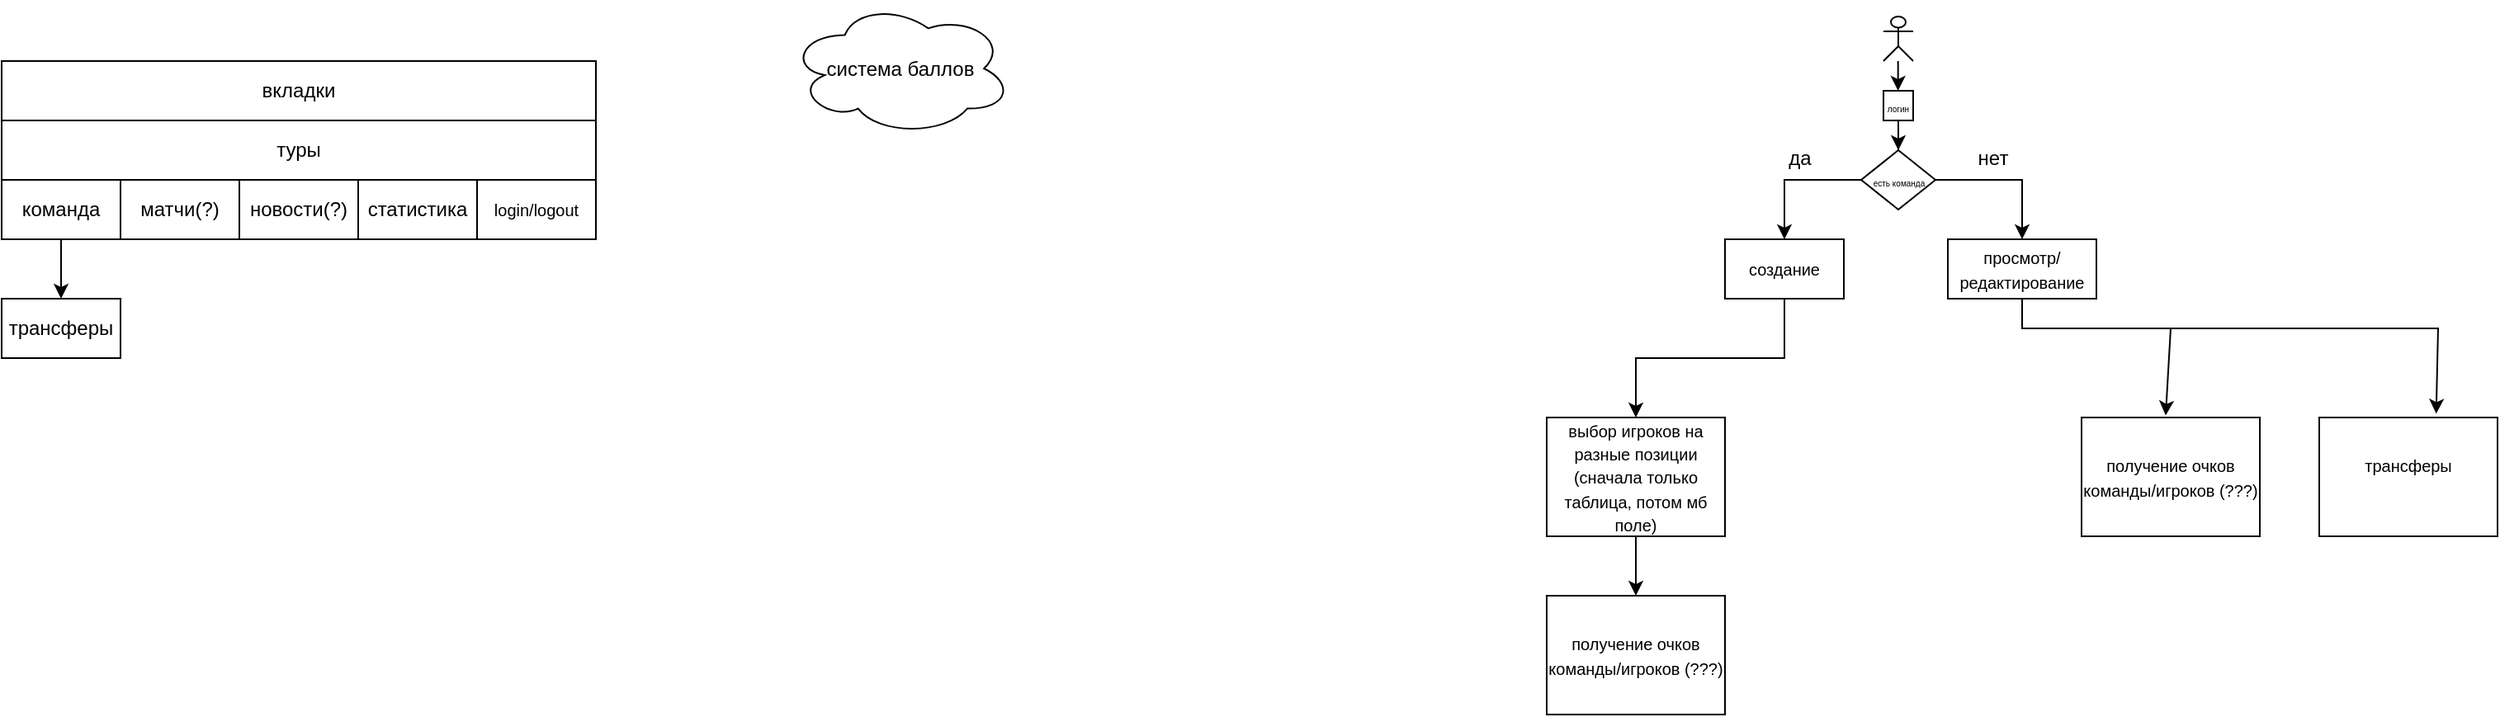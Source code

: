 <mxfile version="26.0.14">
  <diagram name="Page-1" id="Pkhy4FiwnXirAxHYof2Z">
    <mxGraphModel dx="1865" dy="1244" grid="1" gridSize="9" guides="1" tooltips="1" connect="1" arrows="1" fold="1" page="1" pageScale="1" pageWidth="3300" pageHeight="4681" math="0" shadow="0">
      <root>
        <mxCell id="0" />
        <mxCell id="1" parent="0" />
        <mxCell id="-NjdJhKXfd7tvw3mfi7Q-1" value="" style="shape=umlActor;verticalLabelPosition=bottom;verticalAlign=top;html=1;outlineConnect=0;" vertex="1" parent="1">
          <mxGeometry x="1176" y="9" width="18" height="27" as="geometry" />
        </mxCell>
        <mxCell id="-NjdJhKXfd7tvw3mfi7Q-2" value="" style="endArrow=classic;html=1;rounded=0;exitX=1;exitY=1;exitDx=0;exitDy=0;exitPerimeter=0;" edge="1" parent="1">
          <mxGeometry width="50" height="50" relative="1" as="geometry">
            <mxPoint x="1184.85" y="36" as="sourcePoint" />
            <mxPoint x="1184.85" y="54" as="targetPoint" />
            <Array as="points">
              <mxPoint x="1184.85" y="45" />
            </Array>
          </mxGeometry>
        </mxCell>
        <mxCell id="-NjdJhKXfd7tvw3mfi7Q-9" value="" style="edgeStyle=orthogonalEdgeStyle;rounded=0;orthogonalLoop=1;jettySize=auto;html=1;" edge="1" parent="1" source="-NjdJhKXfd7tvw3mfi7Q-4" target="-NjdJhKXfd7tvw3mfi7Q-8">
          <mxGeometry relative="1" as="geometry" />
        </mxCell>
        <mxCell id="-NjdJhKXfd7tvw3mfi7Q-4" value="&lt;font style=&quot;font-size: 5px;&quot;&gt;логин&lt;/font&gt;" style="rounded=0;whiteSpace=wrap;html=1;" vertex="1" parent="1">
          <mxGeometry x="1176" y="54" width="18" height="18" as="geometry" />
        </mxCell>
        <mxCell id="-NjdJhKXfd7tvw3mfi7Q-11" style="edgeStyle=orthogonalEdgeStyle;rounded=0;orthogonalLoop=1;jettySize=auto;html=1;exitX=0;exitY=0.5;exitDx=0;exitDy=0;" edge="1" parent="1" source="-NjdJhKXfd7tvw3mfi7Q-8">
          <mxGeometry relative="1" as="geometry">
            <mxPoint x="1116" y="144" as="targetPoint" />
            <Array as="points">
              <mxPoint x="1116" y="108" />
              <mxPoint x="1116" y="135" />
            </Array>
          </mxGeometry>
        </mxCell>
        <mxCell id="-NjdJhKXfd7tvw3mfi7Q-12" style="edgeStyle=orthogonalEdgeStyle;rounded=0;orthogonalLoop=1;jettySize=auto;html=1;exitX=1;exitY=0.5;exitDx=0;exitDy=0;" edge="1" parent="1" source="-NjdJhKXfd7tvw3mfi7Q-8">
          <mxGeometry relative="1" as="geometry">
            <mxPoint x="1260" y="144" as="targetPoint" />
            <Array as="points">
              <mxPoint x="1260" y="108" />
              <mxPoint x="1260" y="144" />
            </Array>
          </mxGeometry>
        </mxCell>
        <mxCell id="-NjdJhKXfd7tvw3mfi7Q-8" value="&lt;font style=&quot;font-size: 5px;&quot;&gt;есть команда&lt;/font&gt;" style="rhombus;whiteSpace=wrap;html=1;rounded=0;" vertex="1" parent="1">
          <mxGeometry x="1162.5" y="90" width="45" height="36" as="geometry" />
        </mxCell>
        <mxCell id="-NjdJhKXfd7tvw3mfi7Q-13" value="да" style="text;html=1;align=center;verticalAlign=middle;resizable=0;points=[];autosize=1;strokeColor=none;fillColor=none;" vertex="1" parent="1">
          <mxGeometry x="1107" y="81" width="36" height="27" as="geometry" />
        </mxCell>
        <mxCell id="-NjdJhKXfd7tvw3mfi7Q-14" value="нет" style="text;html=1;align=center;verticalAlign=middle;resizable=0;points=[];autosize=1;strokeColor=none;fillColor=none;" vertex="1" parent="1">
          <mxGeometry x="1219" y="81" width="45" height="27" as="geometry" />
        </mxCell>
        <mxCell id="-NjdJhKXfd7tvw3mfi7Q-29" value="" style="edgeStyle=orthogonalEdgeStyle;rounded=0;orthogonalLoop=1;jettySize=auto;html=1;" edge="1" parent="1" source="-NjdJhKXfd7tvw3mfi7Q-16" target="-NjdJhKXfd7tvw3mfi7Q-28">
          <mxGeometry relative="1" as="geometry" />
        </mxCell>
        <mxCell id="-NjdJhKXfd7tvw3mfi7Q-16" value="&lt;font size=&quot;1&quot;&gt;создание&lt;/font&gt;" style="rounded=0;whiteSpace=wrap;html=1;" vertex="1" parent="1">
          <mxGeometry x="1080" y="144" width="72" height="36" as="geometry" />
        </mxCell>
        <mxCell id="-NjdJhKXfd7tvw3mfi7Q-17" value="&lt;font size=&quot;1&quot;&gt;просмотр/редактирование&lt;/font&gt;" style="rounded=0;whiteSpace=wrap;html=1;" vertex="1" parent="1">
          <mxGeometry x="1215" y="144" width="90" height="36" as="geometry" />
        </mxCell>
        <mxCell id="-NjdJhKXfd7tvw3mfi7Q-18" value="вкладки" style="rounded=0;whiteSpace=wrap;html=1;" vertex="1" parent="1">
          <mxGeometry x="36" y="36" width="360" height="36" as="geometry" />
        </mxCell>
        <mxCell id="-NjdJhKXfd7tvw3mfi7Q-22" style="edgeStyle=orthogonalEdgeStyle;rounded=0;orthogonalLoop=1;jettySize=auto;html=1;exitX=0.5;exitY=1;exitDx=0;exitDy=0;" edge="1" parent="1" source="-NjdJhKXfd7tvw3mfi7Q-19" target="-NjdJhKXfd7tvw3mfi7Q-23">
          <mxGeometry relative="1" as="geometry">
            <mxPoint x="72" y="180" as="targetPoint" />
          </mxGeometry>
        </mxCell>
        <mxCell id="-NjdJhKXfd7tvw3mfi7Q-19" value="команда" style="rounded=0;whiteSpace=wrap;html=1;" vertex="1" parent="1">
          <mxGeometry x="36" y="108" width="72" height="36" as="geometry" />
        </mxCell>
        <mxCell id="-NjdJhKXfd7tvw3mfi7Q-20" value="матчи(?)" style="rounded=0;whiteSpace=wrap;html=1;" vertex="1" parent="1">
          <mxGeometry x="108" y="108" width="72" height="36" as="geometry" />
        </mxCell>
        <mxCell id="-NjdJhKXfd7tvw3mfi7Q-21" value="новости(?)" style="rounded=0;whiteSpace=wrap;html=1;" vertex="1" parent="1">
          <mxGeometry x="180" y="108" width="72" height="36" as="geometry" />
        </mxCell>
        <mxCell id="-NjdJhKXfd7tvw3mfi7Q-23" value="трансферы" style="rounded=0;whiteSpace=wrap;html=1;" vertex="1" parent="1">
          <mxGeometry x="36" y="180" width="72" height="36" as="geometry" />
        </mxCell>
        <mxCell id="-NjdJhKXfd7tvw3mfi7Q-24" value="система баллов" style="ellipse;shape=cloud;whiteSpace=wrap;html=1;" vertex="1" parent="1">
          <mxGeometry x="513" width="135" height="81" as="geometry" />
        </mxCell>
        <mxCell id="-NjdJhKXfd7tvw3mfi7Q-25" value="статистика" style="rounded=0;whiteSpace=wrap;html=1;" vertex="1" parent="1">
          <mxGeometry x="252" y="108" width="72" height="36" as="geometry" />
        </mxCell>
        <mxCell id="-NjdJhKXfd7tvw3mfi7Q-26" value="туры" style="rounded=0;whiteSpace=wrap;html=1;" vertex="1" parent="1">
          <mxGeometry x="36" y="72" width="360" height="36" as="geometry" />
        </mxCell>
        <mxCell id="-NjdJhKXfd7tvw3mfi7Q-27" value="&lt;font size=&quot;1&quot;&gt;login/logout&lt;/font&gt;" style="rounded=0;whiteSpace=wrap;html=1;" vertex="1" parent="1">
          <mxGeometry x="324" y="108" width="72" height="36" as="geometry" />
        </mxCell>
        <mxCell id="-NjdJhKXfd7tvw3mfi7Q-31" value="" style="edgeStyle=orthogonalEdgeStyle;rounded=0;orthogonalLoop=1;jettySize=auto;html=1;" edge="1" parent="1" source="-NjdJhKXfd7tvw3mfi7Q-28" target="-NjdJhKXfd7tvw3mfi7Q-30">
          <mxGeometry relative="1" as="geometry" />
        </mxCell>
        <mxCell id="-NjdJhKXfd7tvw3mfi7Q-28" value="&lt;font size=&quot;1&quot;&gt;выбор игроков на разные позиции (сначала только таблица, потом мб поле)&lt;/font&gt;" style="whiteSpace=wrap;html=1;rounded=0;" vertex="1" parent="1">
          <mxGeometry x="972" y="252" width="108" height="72" as="geometry" />
        </mxCell>
        <mxCell id="-NjdJhKXfd7tvw3mfi7Q-30" value="&lt;font size=&quot;1&quot;&gt;получение очков команды/игроков (???)&lt;/font&gt;" style="whiteSpace=wrap;html=1;rounded=0;" vertex="1" parent="1">
          <mxGeometry x="972" y="360" width="108" height="72" as="geometry" />
        </mxCell>
        <mxCell id="-NjdJhKXfd7tvw3mfi7Q-32" value="&lt;font size=&quot;1&quot;&gt;получение очков команды/игроков (???)&lt;/font&gt;" style="whiteSpace=wrap;html=1;rounded=0;" vertex="1" parent="1">
          <mxGeometry x="1296" y="252" width="108" height="72" as="geometry" />
        </mxCell>
        <mxCell id="-NjdJhKXfd7tvw3mfi7Q-33" value="" style="endArrow=classic;html=1;rounded=0;entryX=0.472;entryY=-0.017;entryDx=0;entryDy=0;entryPerimeter=0;" edge="1" parent="1" target="-NjdJhKXfd7tvw3mfi7Q-32">
          <mxGeometry width="50" height="50" relative="1" as="geometry">
            <mxPoint x="1260" y="180" as="sourcePoint" />
            <mxPoint x="1094" y="297" as="targetPoint" />
            <Array as="points">
              <mxPoint x="1260" y="198" />
              <mxPoint x="1296" y="198" />
              <mxPoint x="1350" y="198" />
            </Array>
          </mxGeometry>
        </mxCell>
        <mxCell id="-NjdJhKXfd7tvw3mfi7Q-36" value="&lt;font size=&quot;1&quot;&gt;трансферы&lt;/font&gt;&lt;div&gt;&lt;font size=&quot;1&quot;&gt;&lt;br&gt;&lt;/font&gt;&lt;/div&gt;" style="whiteSpace=wrap;html=1;rounded=0;" vertex="1" parent="1">
          <mxGeometry x="1440" y="252" width="108" height="72" as="geometry" />
        </mxCell>
        <mxCell id="-NjdJhKXfd7tvw3mfi7Q-37" value="" style="endArrow=classic;html=1;rounded=0;entryX=0.656;entryY=-0.032;entryDx=0;entryDy=0;entryPerimeter=0;" edge="1" parent="1" target="-NjdJhKXfd7tvw3mfi7Q-36">
          <mxGeometry width="50" height="50" relative="1" as="geometry">
            <mxPoint x="1350" y="198" as="sourcePoint" />
            <mxPoint x="1391" y="153" as="targetPoint" />
            <Array as="points">
              <mxPoint x="1512" y="198" />
            </Array>
          </mxGeometry>
        </mxCell>
      </root>
    </mxGraphModel>
  </diagram>
</mxfile>
